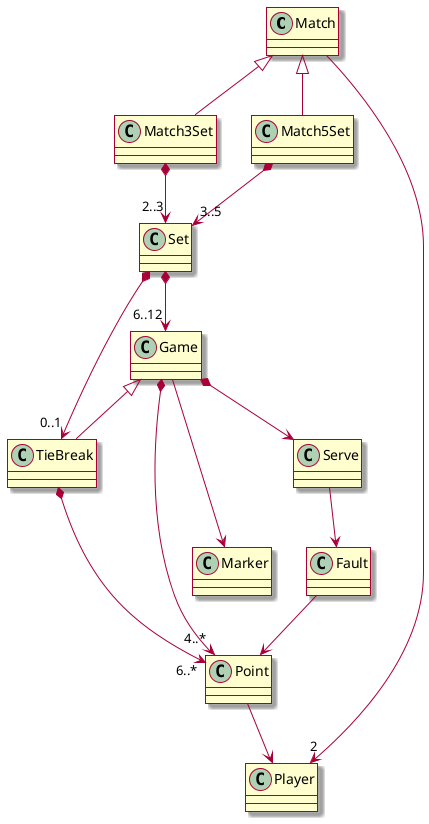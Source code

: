@startuml
skin rose

class Match {}
class Match3Set {}
class Match5Set {}
class Player {}
class Game {}
class Set {}
class TieBreak extends Game {}
class Point {}
class Marker {}
class Serve {}
class Fault {}

Match --down-> "2" Player

Match <|-down- Match3Set
Match <|-down- Match5Set

Match3Set *-down-> "2..3" Set
Match5Set *-down-> "3..5" Set

Set *-down-> "6..12" Game
Set *-down-> "0..1" TieBreak

Game *-down-> "4..*" Point
TieBreak *-down-> "6..*" Point


Point --> Player
Game ---> Marker


Game *-down-> Serve
Serve --> Fault
Fault --> Point

@enduml
//TODO
HISTORIAL DE JUGADORES  Y PARTIDOS

